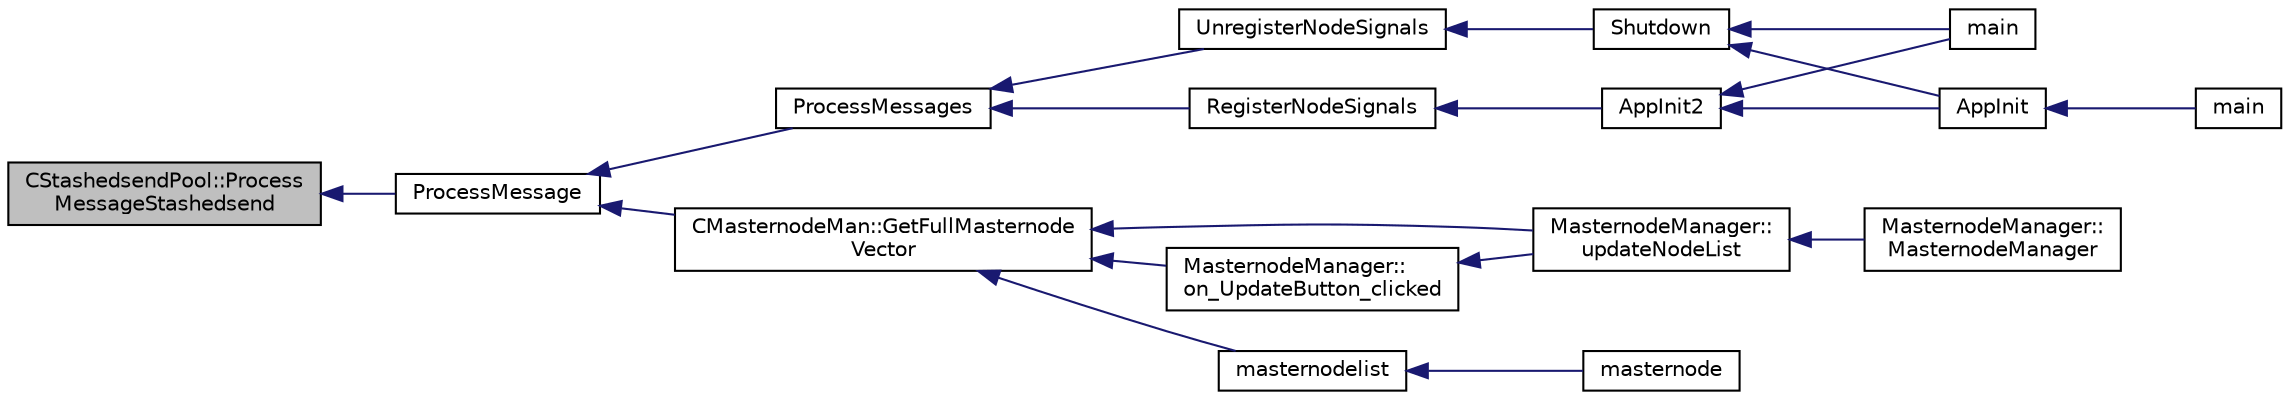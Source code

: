 digraph "CStashedsendPool::ProcessMessageStashedsend"
{
  edge [fontname="Helvetica",fontsize="10",labelfontname="Helvetica",labelfontsize="10"];
  node [fontname="Helvetica",fontsize="10",shape=record];
  rankdir="LR";
  Node2262 [label="CStashedsendPool::Process\lMessageStashedsend",height=0.2,width=0.4,color="black", fillcolor="grey75", style="filled", fontcolor="black"];
  Node2262 -> Node2263 [dir="back",color="midnightblue",fontsize="10",style="solid",fontname="Helvetica"];
  Node2263 [label="ProcessMessage",height=0.2,width=0.4,color="black", fillcolor="white", style="filled",URL="$df/d0a/main_8cpp.html#a8ba92b1a4bce3c835e887a9073d17d8e"];
  Node2263 -> Node2264 [dir="back",color="midnightblue",fontsize="10",style="solid",fontname="Helvetica"];
  Node2264 [label="ProcessMessages",height=0.2,width=0.4,color="black", fillcolor="white", style="filled",URL="$d4/dbf/main_8h.html#a196f9318f02448b85b28d612698934fd"];
  Node2264 -> Node2265 [dir="back",color="midnightblue",fontsize="10",style="solid",fontname="Helvetica"];
  Node2265 [label="RegisterNodeSignals",height=0.2,width=0.4,color="black", fillcolor="white", style="filled",URL="$d4/dbf/main_8h.html#ab02615ff65f91d69f8d786ec900baa8a",tooltip="Register with a network node to receive its signals. "];
  Node2265 -> Node2266 [dir="back",color="midnightblue",fontsize="10",style="solid",fontname="Helvetica"];
  Node2266 [label="AppInit2",height=0.2,width=0.4,color="black", fillcolor="white", style="filled",URL="$d8/dc0/init_8h.html#a1a4c1bfbf6ba1db77e988b89b9cadfd3",tooltip="Initialize ion. "];
  Node2266 -> Node2267 [dir="back",color="midnightblue",fontsize="10",style="solid",fontname="Helvetica"];
  Node2267 [label="AppInit",height=0.2,width=0.4,color="black", fillcolor="white", style="filled",URL="$d4/d35/iond_8cpp.html#ac59316b767e6984e1285f0531275286b"];
  Node2267 -> Node2268 [dir="back",color="midnightblue",fontsize="10",style="solid",fontname="Helvetica"];
  Node2268 [label="main",height=0.2,width=0.4,color="black", fillcolor="white", style="filled",URL="$d4/d35/iond_8cpp.html#a0ddf1224851353fc92bfbff6f499fa97"];
  Node2266 -> Node2269 [dir="back",color="midnightblue",fontsize="10",style="solid",fontname="Helvetica"];
  Node2269 [label="main",height=0.2,width=0.4,color="black", fillcolor="white", style="filled",URL="$d5/d2d/ion_8cpp.html#a0ddf1224851353fc92bfbff6f499fa97"];
  Node2264 -> Node2270 [dir="back",color="midnightblue",fontsize="10",style="solid",fontname="Helvetica"];
  Node2270 [label="UnregisterNodeSignals",height=0.2,width=0.4,color="black", fillcolor="white", style="filled",URL="$d4/dbf/main_8h.html#a3ef0cc6e9d9d6435ee2a5569244d6ebd",tooltip="Unregister a network node. "];
  Node2270 -> Node2271 [dir="back",color="midnightblue",fontsize="10",style="solid",fontname="Helvetica"];
  Node2271 [label="Shutdown",height=0.2,width=0.4,color="black", fillcolor="white", style="filled",URL="$d8/dc0/init_8h.html#ac5f038c2b480cf9ef5e19e3eba8dbaf9"];
  Node2271 -> Node2267 [dir="back",color="midnightblue",fontsize="10",style="solid",fontname="Helvetica"];
  Node2271 -> Node2269 [dir="back",color="midnightblue",fontsize="10",style="solid",fontname="Helvetica"];
  Node2263 -> Node2272 [dir="back",color="midnightblue",fontsize="10",style="solid",fontname="Helvetica"];
  Node2272 [label="CMasternodeMan::GetFullMasternode\lVector",height=0.2,width=0.4,color="black", fillcolor="white", style="filled",URL="$dc/d6b/class_c_masternode_man.html#ab39e213a7601e1bef2eba1d5d63206f5"];
  Node2272 -> Node2273 [dir="back",color="midnightblue",fontsize="10",style="solid",fontname="Helvetica"];
  Node2273 [label="MasternodeManager::\lupdateNodeList",height=0.2,width=0.4,color="black", fillcolor="white", style="filled",URL="$d9/d70/class_masternode_manager.html#a5485a8bd6ccf673027165cc1207dfae9"];
  Node2273 -> Node2274 [dir="back",color="midnightblue",fontsize="10",style="solid",fontname="Helvetica"];
  Node2274 [label="MasternodeManager::\lMasternodeManager",height=0.2,width=0.4,color="black", fillcolor="white", style="filled",URL="$d9/d70/class_masternode_manager.html#ad18cb99065e056e6b791e2356de826bf"];
  Node2272 -> Node2275 [dir="back",color="midnightblue",fontsize="10",style="solid",fontname="Helvetica"];
  Node2275 [label="MasternodeManager::\lon_UpdateButton_clicked",height=0.2,width=0.4,color="black", fillcolor="white", style="filled",URL="$d9/d70/class_masternode_manager.html#ae8d07b4d869e3eb09fe1be445eff0430"];
  Node2275 -> Node2273 [dir="back",color="midnightblue",fontsize="10",style="solid",fontname="Helvetica"];
  Node2272 -> Node2276 [dir="back",color="midnightblue",fontsize="10",style="solid",fontname="Helvetica"];
  Node2276 [label="masternodelist",height=0.2,width=0.4,color="black", fillcolor="white", style="filled",URL="$d5/d6b/rpcstashedsend_8cpp.html#a3a7ed7e37f21eb2912afc6e776f7236c"];
  Node2276 -> Node2277 [dir="back",color="midnightblue",fontsize="10",style="solid",fontname="Helvetica"];
  Node2277 [label="masternode",height=0.2,width=0.4,color="black", fillcolor="white", style="filled",URL="$d5/d6b/rpcstashedsend_8cpp.html#a30609e443aeb47c29ed0878d16b1b5e1"];
}
